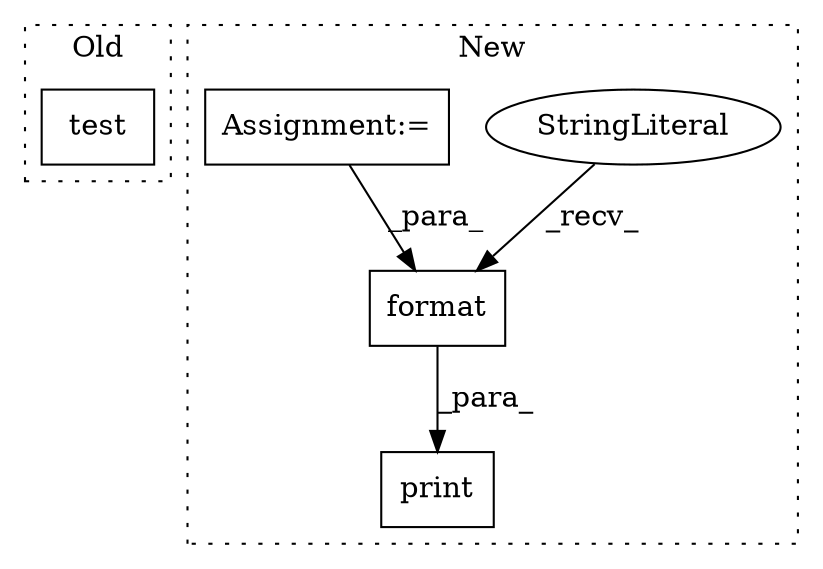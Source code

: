 digraph G {
subgraph cluster0 {
1 [label="test" a="32" s="4967" l="6" shape="box"];
label = "Old";
style="dotted";
}
subgraph cluster1 {
2 [label="format" a="32" s="5186,5200" l="7,1" shape="box"];
3 [label="StringLiteral" a="45" s="5149" l="36" shape="ellipse"];
4 [label="Assignment:=" a="7" s="5057" l="1" shape="box"];
5 [label="print" a="32" s="5143,5201" l="6,1" shape="box"];
label = "New";
style="dotted";
}
2 -> 5 [label="_para_"];
3 -> 2 [label="_recv_"];
4 -> 2 [label="_para_"];
}
